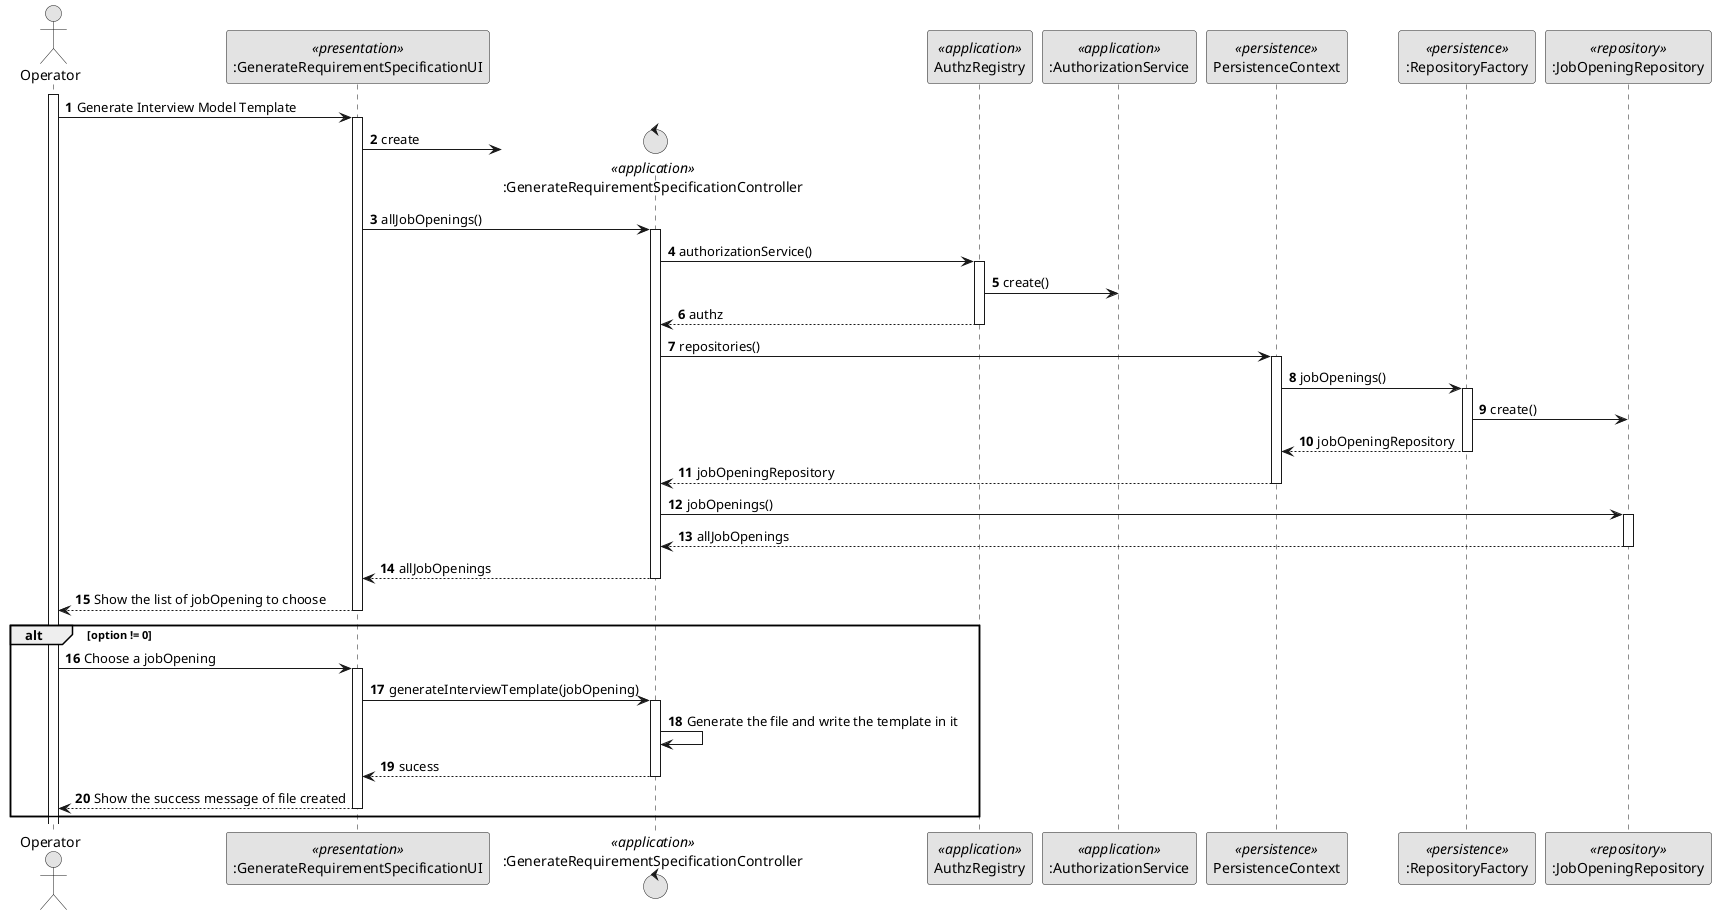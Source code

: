@startuml
'https://plantuml.com/sequence-diagram

skinparam monochrome true
skinparam packageStyle rectangle
skinparam shadowing false

autonumber

actor Operator as Actor
participant ":GenerateRequirementSpecificationUI" as UI <<presentation>>
control ":GenerateRequirementSpecificationController" as Controller <<application>>
participant "AuthzRegistry" as AR  <<application>>
participant ":AuthorizationService" as AUTHS <<application>>
participant "PersistenceContext" as Persistence <<persistence>>
participant ":RepositoryFactory" as RepositoryFactory <<persistence>>
participant ":JobOpeningRepository" as Repository <<repository>>


activate Actor
    Actor -> UI : Generate Interview Model Template
        activate UI





    UI-> Controller** : create

     UI-> Controller : allJobOpenings()
    activate Controller


       Controller->AR : authorizationService()
      activate AR
      AR->AUTHS : create()


     AR-->Controller : authz
     deactivate AR

         Controller->Persistence:repositories()
         activate Persistence
         Persistence->RepositoryFactory:jobOpenings()
         activate RepositoryFactory
         RepositoryFactory->Repository:create()
         RepositoryFactory-->Persistence : jobOpeningRepository
         deactivate RepositoryFactory
         Persistence-->Controller : jobOpeningRepository


        deactivate Persistence

        deactivate RepositoryFactory

        Controller->Repository: jobOpenings()
        activate Repository
        Repository-->Controller: allJobOpenings
        deactivate Repository

        Controller-->UI: allJobOpenings
    deactivate Controller


        UI-->Actor: Show the list of jobOpening to choose
deactivate UI

    alt option != 0
        Actor -> UI : Choose a jobOpening
    activate UI


       UI-> Controller : generateInterviewTemplate(jobOpening)
               activate Controller

               Controller -> Controller: Generate the file and write the template in it



              Controller-->UI: sucess
                              deactivate Controller


                       UI-->Actor: Show the success message of file created
                     deactivate UI
    end





@enduml